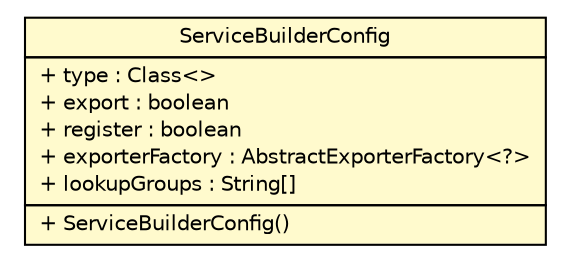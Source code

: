 #!/usr/local/bin/dot
#
# Class diagram 
# Generated by UMLGraph version R5_6 (http://www.umlgraph.org/)
#

digraph G {
	edge [fontname="Helvetica",fontsize=10,labelfontname="Helvetica",labelfontsize=10];
	node [fontname="Helvetica",fontsize=10,shape=plaintext];
	nodesep=0.25;
	ranksep=0.5;
	// sorcer.core.service.ServiceBuilderConfig
	c496985 [label=<<table title="sorcer.core.service.ServiceBuilderConfig" border="0" cellborder="1" cellspacing="0" cellpadding="2" port="p" bgcolor="lemonChiffon" href="./ServiceBuilderConfig.html">
		<tr><td><table border="0" cellspacing="0" cellpadding="1">
<tr><td align="center" balign="center"> ServiceBuilderConfig </td></tr>
		</table></td></tr>
		<tr><td><table border="0" cellspacing="0" cellpadding="1">
<tr><td align="left" balign="left"> + type : Class&lt;&gt; </td></tr>
<tr><td align="left" balign="left"> + export : boolean </td></tr>
<tr><td align="left" balign="left"> + register : boolean </td></tr>
<tr><td align="left" balign="left"> + exporterFactory : AbstractExporterFactory&lt;?&gt; </td></tr>
<tr><td align="left" balign="left"> + lookupGroups : String[] </td></tr>
		</table></td></tr>
		<tr><td><table border="0" cellspacing="0" cellpadding="1">
<tr><td align="left" balign="left"> + ServiceBuilderConfig() </td></tr>
		</table></td></tr>
		</table>>, URL="./ServiceBuilderConfig.html", fontname="Helvetica", fontcolor="black", fontsize=10.0];
}

